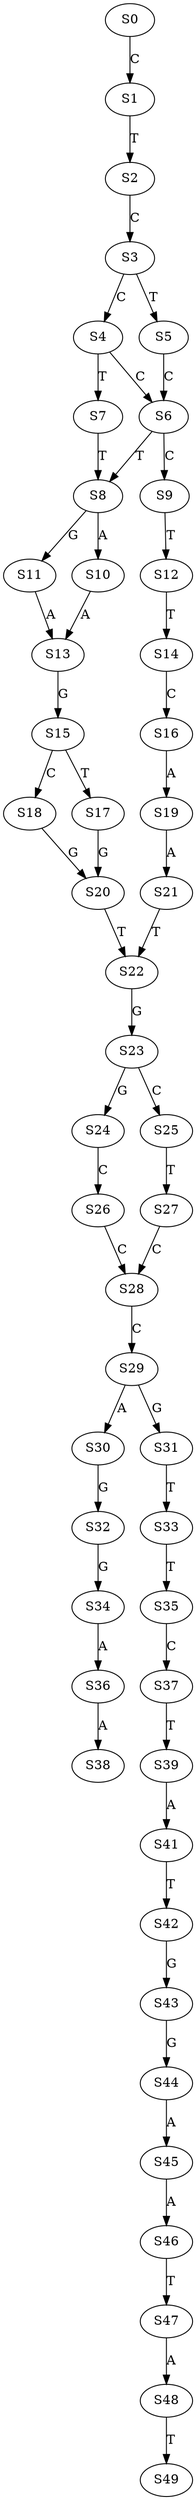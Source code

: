 strict digraph  {
	S0 -> S1 [ label = C ];
	S1 -> S2 [ label = T ];
	S2 -> S3 [ label = C ];
	S3 -> S4 [ label = C ];
	S3 -> S5 [ label = T ];
	S4 -> S6 [ label = C ];
	S4 -> S7 [ label = T ];
	S5 -> S6 [ label = C ];
	S6 -> S8 [ label = T ];
	S6 -> S9 [ label = C ];
	S7 -> S8 [ label = T ];
	S8 -> S10 [ label = A ];
	S8 -> S11 [ label = G ];
	S9 -> S12 [ label = T ];
	S10 -> S13 [ label = A ];
	S11 -> S13 [ label = A ];
	S12 -> S14 [ label = T ];
	S13 -> S15 [ label = G ];
	S14 -> S16 [ label = C ];
	S15 -> S17 [ label = T ];
	S15 -> S18 [ label = C ];
	S16 -> S19 [ label = A ];
	S17 -> S20 [ label = G ];
	S18 -> S20 [ label = G ];
	S19 -> S21 [ label = A ];
	S20 -> S22 [ label = T ];
	S21 -> S22 [ label = T ];
	S22 -> S23 [ label = G ];
	S23 -> S24 [ label = G ];
	S23 -> S25 [ label = C ];
	S24 -> S26 [ label = C ];
	S25 -> S27 [ label = T ];
	S26 -> S28 [ label = C ];
	S27 -> S28 [ label = C ];
	S28 -> S29 [ label = C ];
	S29 -> S30 [ label = A ];
	S29 -> S31 [ label = G ];
	S30 -> S32 [ label = G ];
	S31 -> S33 [ label = T ];
	S32 -> S34 [ label = G ];
	S33 -> S35 [ label = T ];
	S34 -> S36 [ label = A ];
	S35 -> S37 [ label = C ];
	S36 -> S38 [ label = A ];
	S37 -> S39 [ label = T ];
	S39 -> S41 [ label = A ];
	S41 -> S42 [ label = T ];
	S42 -> S43 [ label = G ];
	S43 -> S44 [ label = G ];
	S44 -> S45 [ label = A ];
	S45 -> S46 [ label = A ];
	S46 -> S47 [ label = T ];
	S47 -> S48 [ label = A ];
	S48 -> S49 [ label = T ];
}
